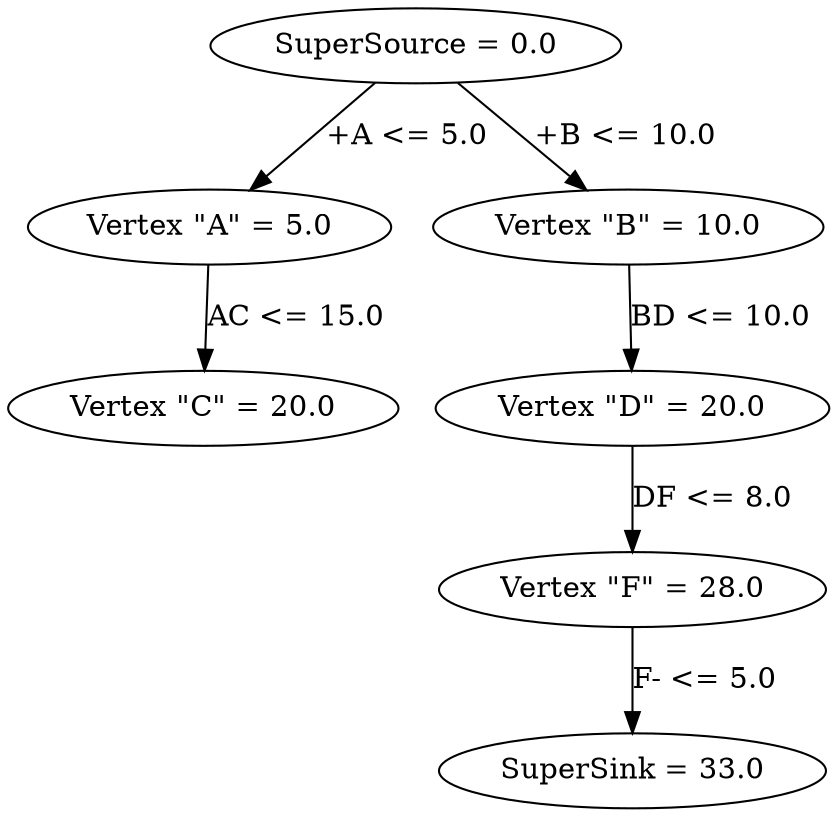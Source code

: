 digraph "output" {
  "SuperSource = 0.0" -> "Vertex \"A\" = 5.0" [label="+A <= 5.0"]
  "SuperSource = 0.0" -> "Vertex \"B\" = 10.0" [label="+B <= 10.0"]
  "Vertex \"A\" = 5.0" -> "Vertex \"C\" = 20.0" [label="AC <= 15.0"]
  "Vertex \"B\" = 10.0" -> "Vertex \"D\" = 20.0" [label="BD <= 10.0"]
  "Vertex \"D\" = 20.0" -> "Vertex \"F\" = 28.0" [label="DF <= 8.0"]
  "Vertex \"F\" = 28.0" -> "SuperSink = 33.0" [label="F- <= 5.0"]
}
